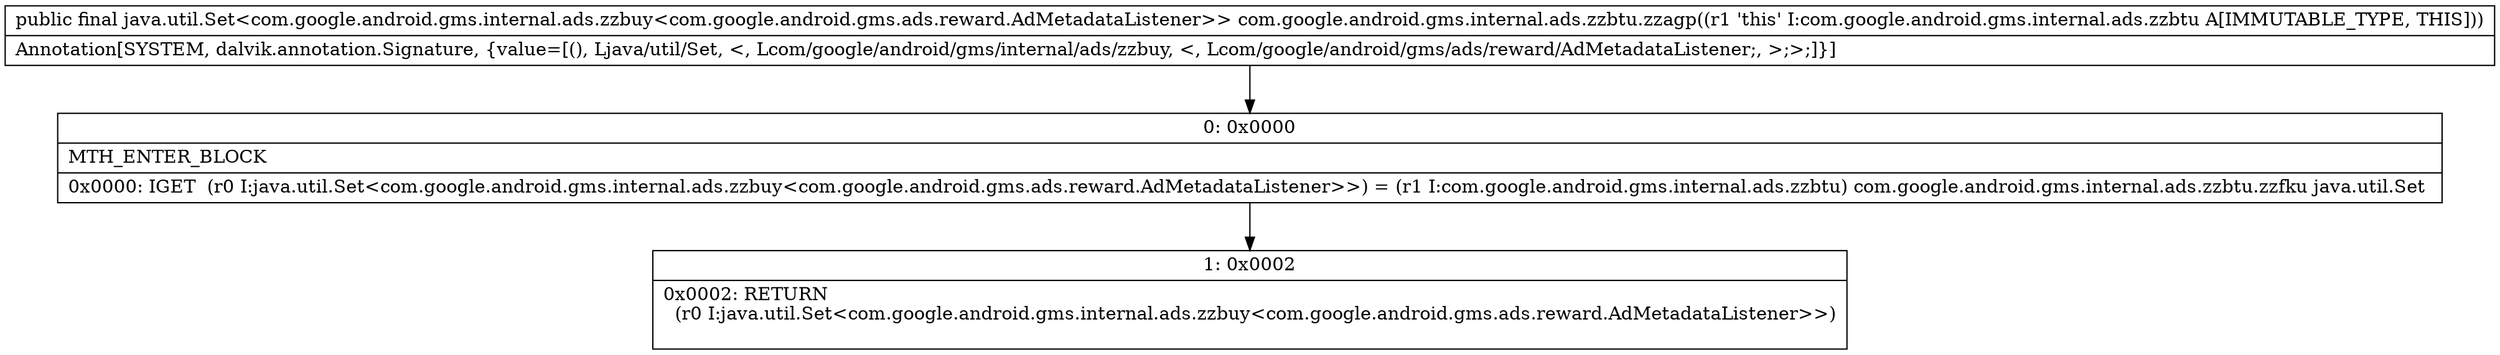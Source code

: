 digraph "CFG forcom.google.android.gms.internal.ads.zzbtu.zzagp()Ljava\/util\/Set;" {
Node_0 [shape=record,label="{0\:\ 0x0000|MTH_ENTER_BLOCK\l|0x0000: IGET  (r0 I:java.util.Set\<com.google.android.gms.internal.ads.zzbuy\<com.google.android.gms.ads.reward.AdMetadataListener\>\>) = (r1 I:com.google.android.gms.internal.ads.zzbtu) com.google.android.gms.internal.ads.zzbtu.zzfku java.util.Set \l}"];
Node_1 [shape=record,label="{1\:\ 0x0002|0x0002: RETURN  \l  (r0 I:java.util.Set\<com.google.android.gms.internal.ads.zzbuy\<com.google.android.gms.ads.reward.AdMetadataListener\>\>)\l \l}"];
MethodNode[shape=record,label="{public final java.util.Set\<com.google.android.gms.internal.ads.zzbuy\<com.google.android.gms.ads.reward.AdMetadataListener\>\> com.google.android.gms.internal.ads.zzbtu.zzagp((r1 'this' I:com.google.android.gms.internal.ads.zzbtu A[IMMUTABLE_TYPE, THIS]))  | Annotation[SYSTEM, dalvik.annotation.Signature, \{value=[(), Ljava\/util\/Set, \<, Lcom\/google\/android\/gms\/internal\/ads\/zzbuy, \<, Lcom\/google\/android\/gms\/ads\/reward\/AdMetadataListener;, \>;\>;]\}]\l}"];
MethodNode -> Node_0;
Node_0 -> Node_1;
}

